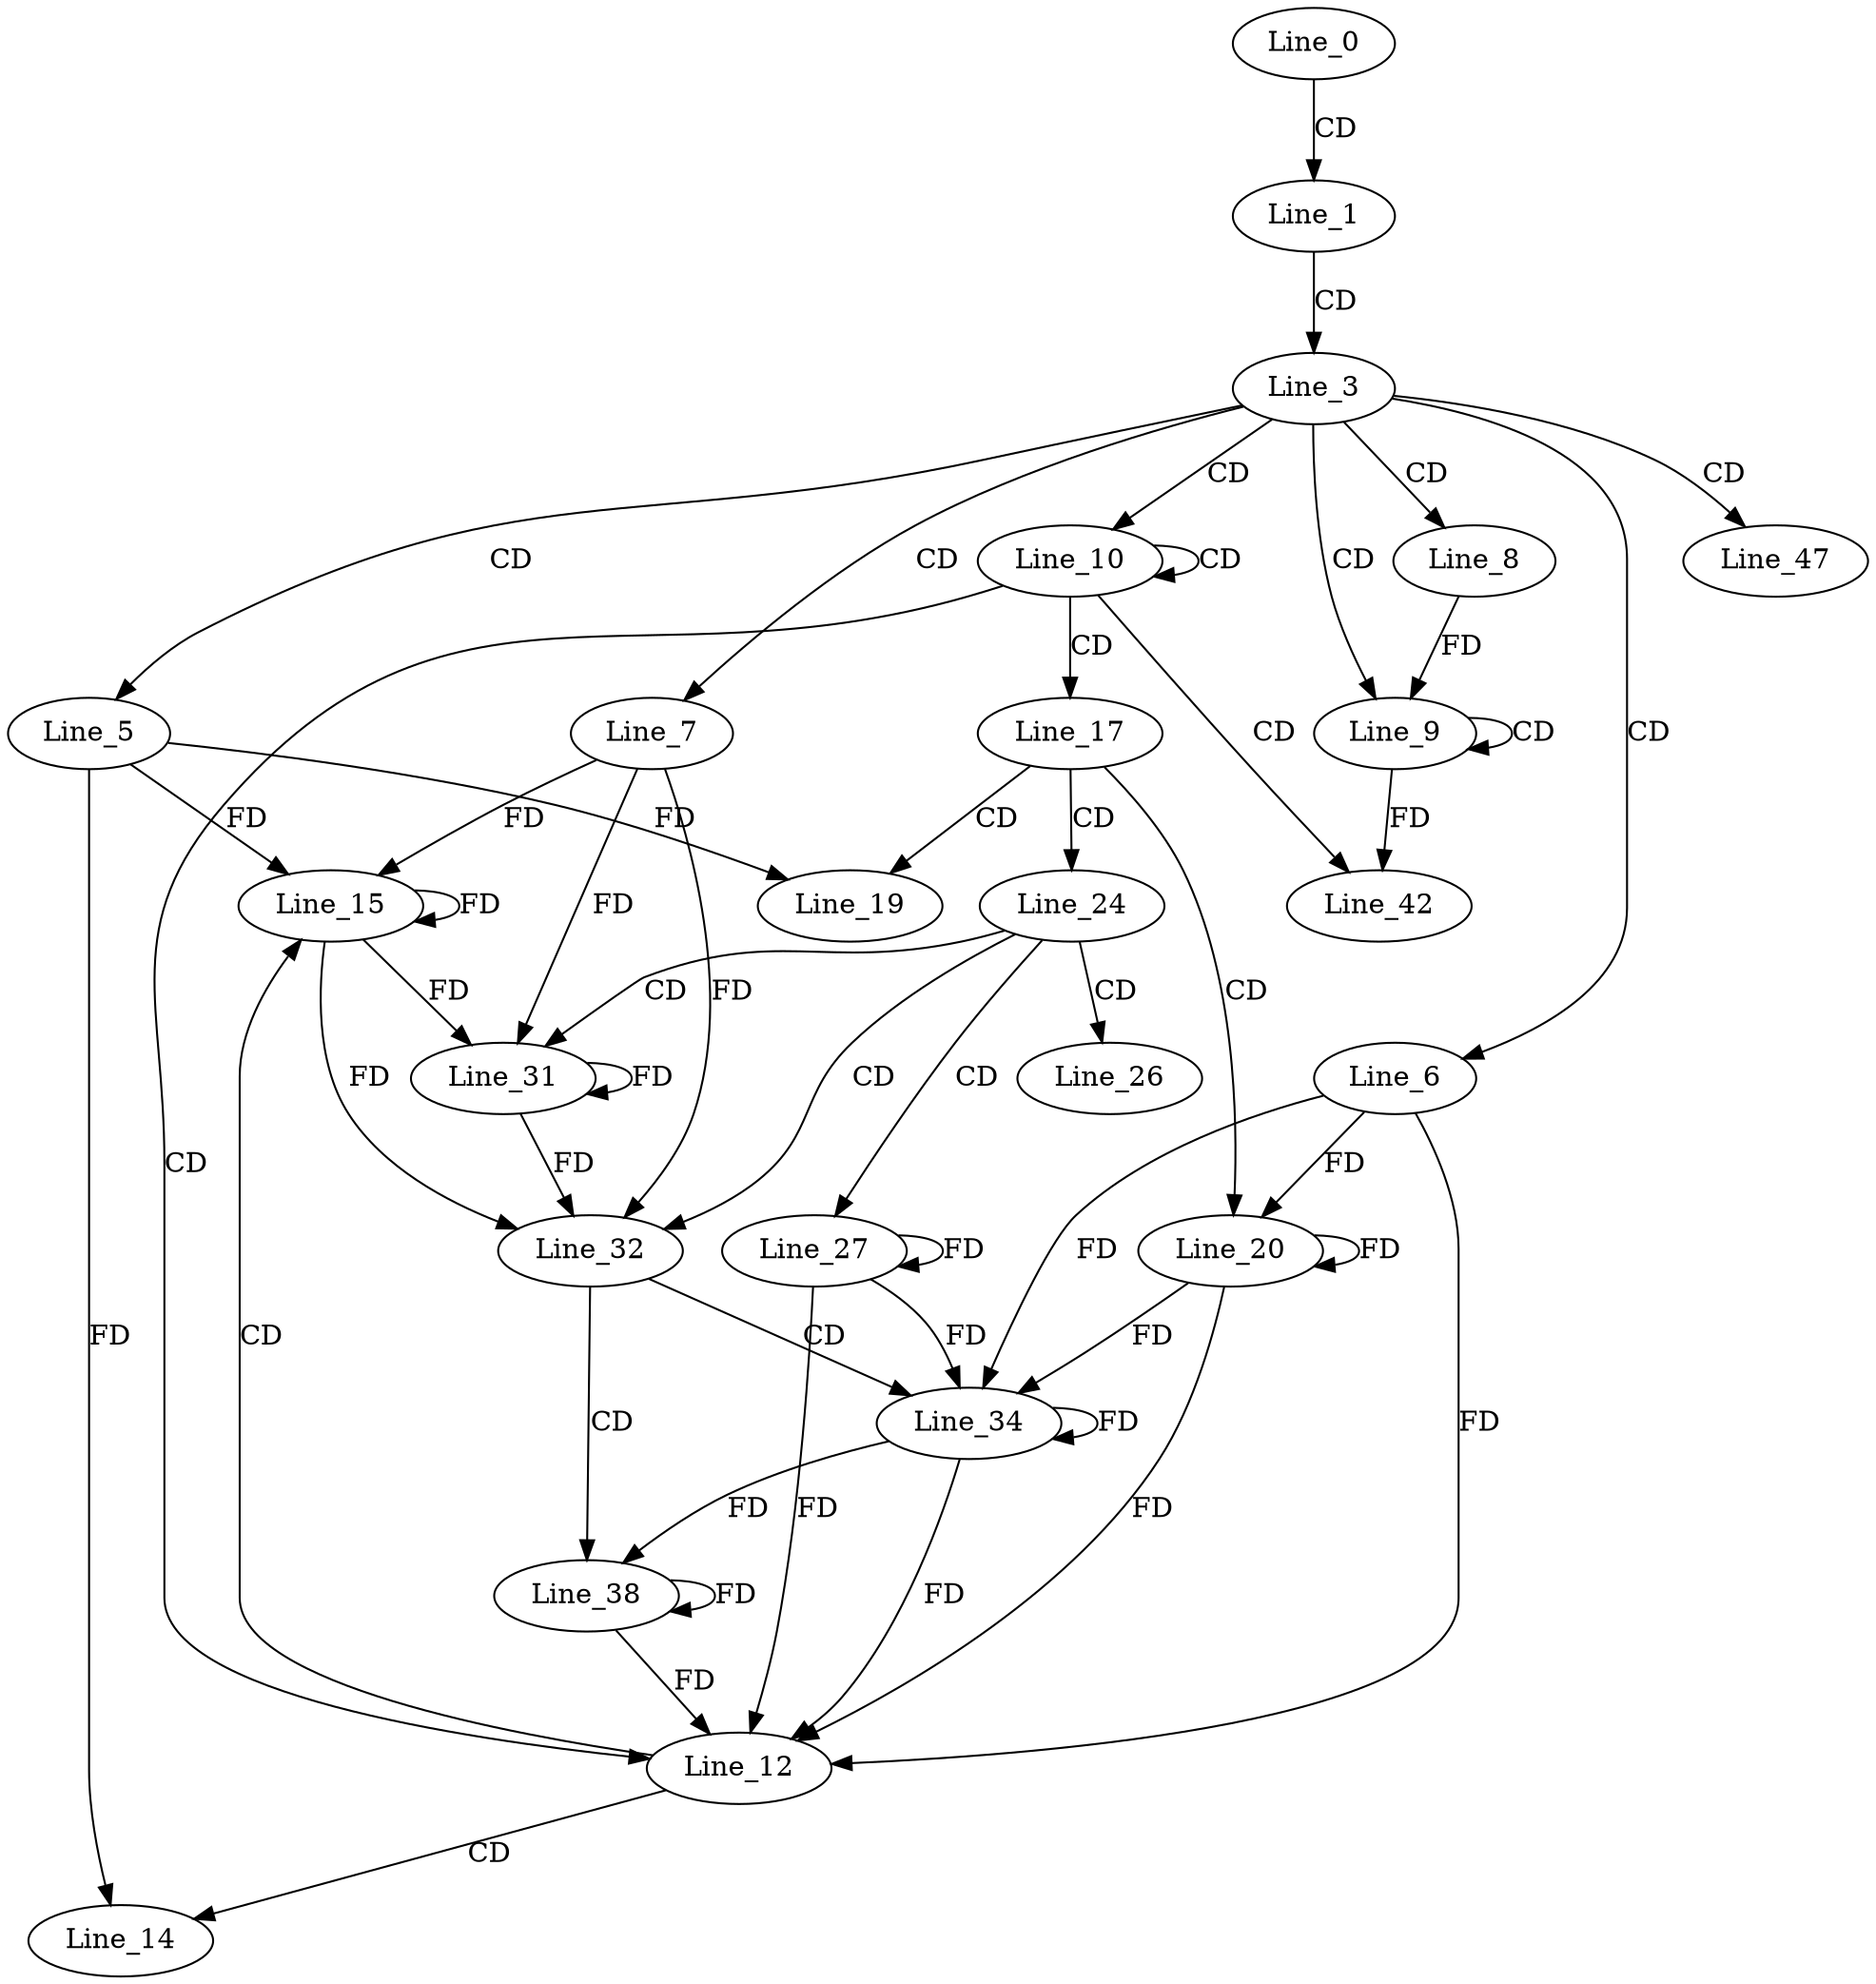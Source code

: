 digraph G {
  Line_0;
  Line_1;
  Line_3;
  Line_5;
  Line_6;
  Line_7;
  Line_8;
  Line_9;
  Line_9;
  Line_10;
  Line_12;
  Line_14;
  Line_15;
  Line_17;
  Line_19;
  Line_20;
  Line_24;
  Line_26;
  Line_27;
  Line_31;
  Line_32;
  Line_34;
  Line_34;
  Line_38;
  Line_42;
  Line_47;
  Line_0 -> Line_1 [ label="CD" ];
  Line_1 -> Line_3 [ label="CD" ];
  Line_3 -> Line_5 [ label="CD" ];
  Line_3 -> Line_6 [ label="CD" ];
  Line_3 -> Line_7 [ label="CD" ];
  Line_3 -> Line_8 [ label="CD" ];
  Line_3 -> Line_9 [ label="CD" ];
  Line_9 -> Line_9 [ label="CD" ];
  Line_8 -> Line_9 [ label="FD" ];
  Line_3 -> Line_10 [ label="CD" ];
  Line_10 -> Line_10 [ label="CD" ];
  Line_10 -> Line_12 [ label="CD" ];
  Line_6 -> Line_12 [ label="FD" ];
  Line_12 -> Line_14 [ label="CD" ];
  Line_5 -> Line_14 [ label="FD" ];
  Line_12 -> Line_15 [ label="CD" ];
  Line_15 -> Line_15 [ label="FD" ];
  Line_7 -> Line_15 [ label="FD" ];
  Line_5 -> Line_15 [ label="FD" ];
  Line_10 -> Line_17 [ label="CD" ];
  Line_17 -> Line_19 [ label="CD" ];
  Line_5 -> Line_19 [ label="FD" ];
  Line_17 -> Line_20 [ label="CD" ];
  Line_20 -> Line_20 [ label="FD" ];
  Line_6 -> Line_20 [ label="FD" ];
  Line_17 -> Line_24 [ label="CD" ];
  Line_24 -> Line_26 [ label="CD" ];
  Line_24 -> Line_27 [ label="CD" ];
  Line_27 -> Line_27 [ label="FD" ];
  Line_24 -> Line_31 [ label="CD" ];
  Line_15 -> Line_31 [ label="FD" ];
  Line_31 -> Line_31 [ label="FD" ];
  Line_7 -> Line_31 [ label="FD" ];
  Line_24 -> Line_32 [ label="CD" ];
  Line_15 -> Line_32 [ label="FD" ];
  Line_31 -> Line_32 [ label="FD" ];
  Line_7 -> Line_32 [ label="FD" ];
  Line_32 -> Line_34 [ label="CD" ];
  Line_20 -> Line_34 [ label="FD" ];
  Line_27 -> Line_34 [ label="FD" ];
  Line_34 -> Line_34 [ label="FD" ];
  Line_6 -> Line_34 [ label="FD" ];
  Line_32 -> Line_38 [ label="CD" ];
  Line_34 -> Line_38 [ label="FD" ];
  Line_38 -> Line_38 [ label="FD" ];
  Line_10 -> Line_42 [ label="CD" ];
  Line_9 -> Line_42 [ label="FD" ];
  Line_3 -> Line_47 [ label="CD" ];
  Line_20 -> Line_12 [ label="FD" ];
  Line_27 -> Line_12 [ label="FD" ];
  Line_34 -> Line_12 [ label="FD" ];
  Line_38 -> Line_12 [ label="FD" ];
}
